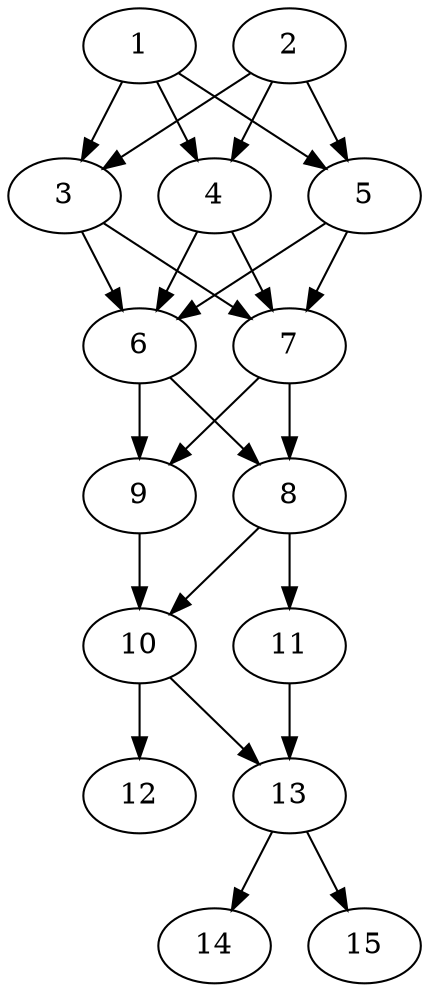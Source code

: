 // DAG automatically generated by daggen at Thu Oct  3 13:59:26 2019
// ./daggen --dot -n 15 --ccr 0.3 --fat 0.5 --regular 0.9 --density 0.9 --mindata 5242880 --maxdata 52428800 
digraph G {
  1 [size="41000960", alpha="0.08", expect_size="12300288"] 
  1 -> 3 [size ="12300288"]
  1 -> 4 [size ="12300288"]
  1 -> 5 [size ="12300288"]
  2 [size="59951787", alpha="0.07", expect_size="17985536"] 
  2 -> 3 [size ="17985536"]
  2 -> 4 [size ="17985536"]
  2 -> 5 [size ="17985536"]
  3 [size="57442987", alpha="0.13", expect_size="17232896"] 
  3 -> 6 [size ="17232896"]
  3 -> 7 [size ="17232896"]
  4 [size="110673920", alpha="0.13", expect_size="33202176"] 
  4 -> 6 [size ="33202176"]
  4 -> 7 [size ="33202176"]
  5 [size="151637333", alpha="0.13", expect_size="45491200"] 
  5 -> 6 [size ="45491200"]
  5 -> 7 [size ="45491200"]
  6 [size="119552000", alpha="0.14", expect_size="35865600"] 
  6 -> 8 [size ="35865600"]
  6 -> 9 [size ="35865600"]
  7 [size="168744960", alpha="0.15", expect_size="50623488"] 
  7 -> 8 [size ="50623488"]
  7 -> 9 [size ="50623488"]
  8 [size="98109440", alpha="0.06", expect_size="29432832"] 
  8 -> 10 [size ="29432832"]
  8 -> 11 [size ="29432832"]
  9 [size="141817173", alpha="0.15", expect_size="42545152"] 
  9 -> 10 [size ="42545152"]
  10 [size="33020587", alpha="0.03", expect_size="9906176"] 
  10 -> 12 [size ="9906176"]
  10 -> 13 [size ="9906176"]
  11 [size="127337813", alpha="0.19", expect_size="38201344"] 
  11 -> 13 [size ="38201344"]
  12 [size="34088960", alpha="0.00", expect_size="10226688"] 
  13 [size="91938133", alpha="0.13", expect_size="27581440"] 
  13 -> 14 [size ="27581440"]
  13 -> 15 [size ="27581440"]
  14 [size="35751253", alpha="0.08", expect_size="10725376"] 
  15 [size="139260587", alpha="0.10", expect_size="41778176"] 
}
